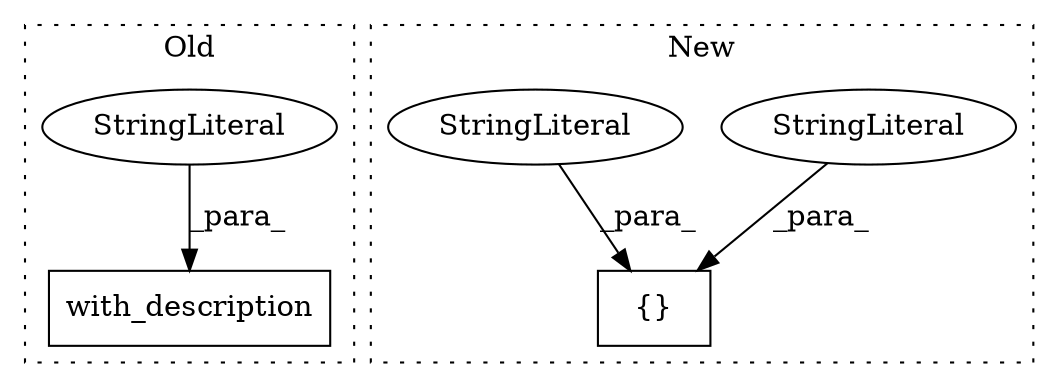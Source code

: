 digraph G {
subgraph cluster0 {
1 [label="with_description" a="32" s="28355,28407" l="17,1" shape="box"];
3 [label="StringLiteral" a="45" s="28372" l="35" shape="ellipse"];
label = "Old";
style="dotted";
}
subgraph cluster1 {
2 [label="{}" a="4" s="25632,25679" l="1,1" shape="box"];
4 [label="StringLiteral" a="45" s="25639" l="9" shape="ellipse"];
5 [label="StringLiteral" a="45" s="25649" l="18" shape="ellipse"];
label = "New";
style="dotted";
}
3 -> 1 [label="_para_"];
4 -> 2 [label="_para_"];
5 -> 2 [label="_para_"];
}